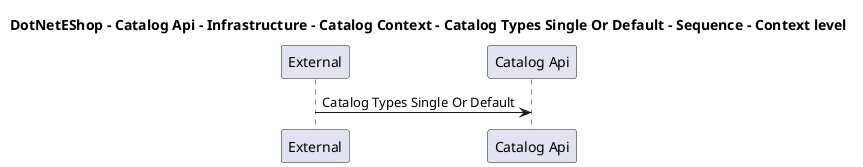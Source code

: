 @startuml

title DotNetEShop - Catalog Api - Infrastructure - Catalog Context - Catalog Types Single Or Default - Sequence - Context level

participant "External" as C4InterFlow.SoftwareSystems.ExternalSystem
participant "Catalog Api" as DotNetEShop.SoftwareSystems.CatalogApi

C4InterFlow.SoftwareSystems.ExternalSystem -> DotNetEShop.SoftwareSystems.CatalogApi : Catalog Types Single Or Default


@enduml
